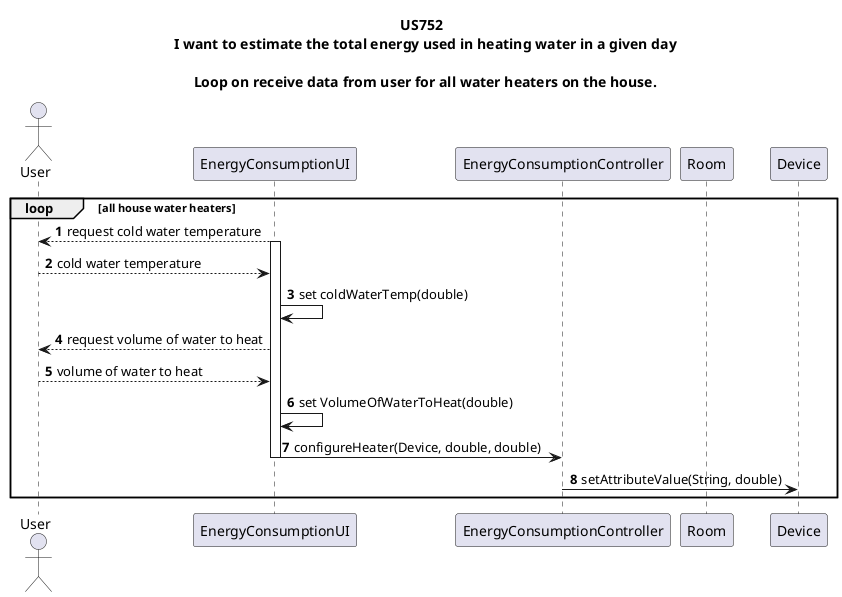 @startuml

title US752 \n  I want to estimate the total energy used in heating water in a given day \n \n Loop on receive data from user for all water heaters on the house.


autonumber


actor User

loop all house water heaters
    EnergyConsumptionUI --> User: request cold water temperature
        activate EnergyConsumptionUI
    User --> EnergyConsumptionUI: cold water temperature
    EnergyConsumptionUI -> EnergyConsumptionUI: set coldWaterTemp(double)
    EnergyConsumptionUI --> User: request volume of water to heat
    User --> EnergyConsumptionUI: volume of water to heat
    EnergyConsumptionUI -> EnergyConsumptionUI: set VolumeOfWaterToHeat(double)
    EnergyConsumptionUI -> EnergyConsumptionController: configureHeater(Device, double, double)
    participant Room
        deactivate EnergyConsumptionUI
    EnergyConsumptionController -> Device: setAttributeValue(String, double)
end
@enduml